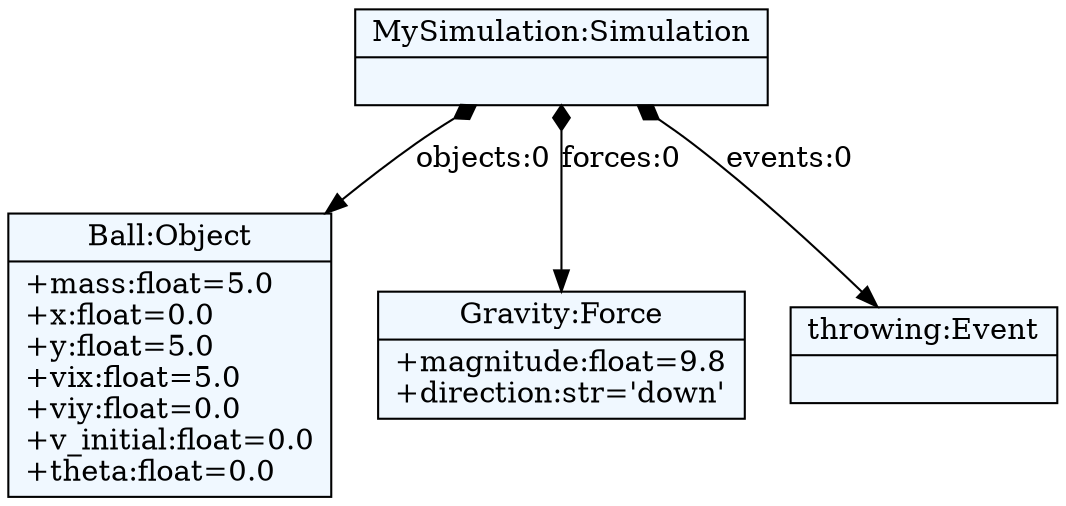 
    digraph textX {
    fontname = "Bitstream Vera Sans"
    fontsize = 8
    node[
        shape=record,
        style=filled,
        fillcolor=aliceblue
    ]
    nodesep = 0.3
    edge[dir=black,arrowtail=empty]


4678434592 -> 4678431568 [label="objects:0" arrowtail=diamond dir=both]
4678431568[label="{Ball:Object|+mass:float=5.0\l+x:float=0.0\l+y:float=5.0\l+vix:float=5.0\l+viy:float=0.0\l+v_initial:float=0.0\l+theta:float=0.0\l}"]
4678434592 -> 4678430800 [label="forces:0" arrowtail=diamond dir=both]
4678430800[label="{Gravity:Force|+magnitude:float=9.8\l+direction:str='down'\l}"]
4678434592 -> 4678429312 [label="events:0" arrowtail=diamond dir=both]
4678429312[label="{throwing:Event|}"]
4678434592[label="{MySimulation:Simulation|}"]

}
